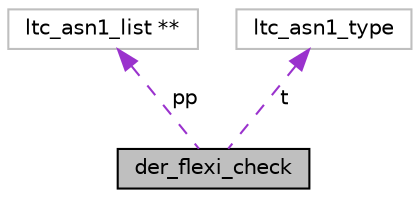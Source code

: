 digraph "der_flexi_check"
{
 // LATEX_PDF_SIZE
  edge [fontname="Helvetica",fontsize="10",labelfontname="Helvetica",labelfontsize="10"];
  node [fontname="Helvetica",fontsize="10",shape=record];
  Node1 [label="der_flexi_check",height=0.2,width=0.4,color="black", fillcolor="grey75", style="filled", fontcolor="black",tooltip=" "];
  Node2 -> Node1 [dir="back",color="darkorchid3",fontsize="10",style="dashed",label=" pp" ,fontname="Helvetica"];
  Node2 [label="ltc_asn1_list **",height=0.2,width=0.4,color="grey75", fillcolor="white", style="filled",tooltip=" "];
  Node3 -> Node1 [dir="back",color="darkorchid3",fontsize="10",style="dashed",label=" t" ,fontname="Helvetica"];
  Node3 [label="ltc_asn1_type",height=0.2,width=0.4,color="grey75", fillcolor="white", style="filled",tooltip=" "];
}
